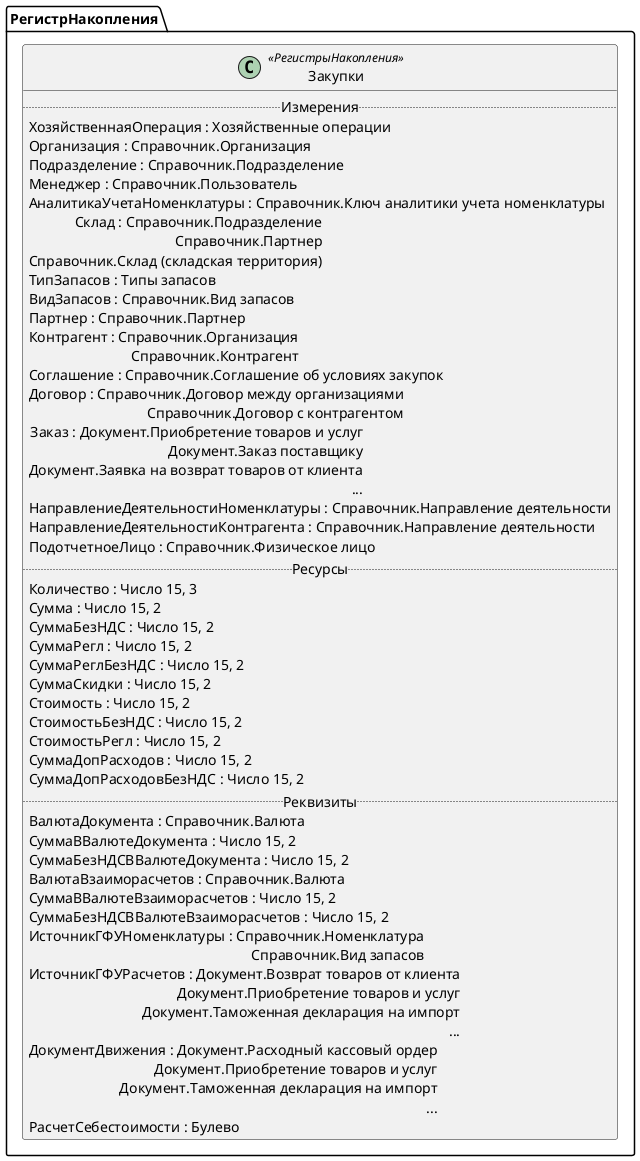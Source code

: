 ﻿@startuml Закупки
'!include templates.wsd
'..\include templates.wsd
class РегистрНакопления.Закупки as "Закупки" <<РегистрыНакопления>>
{
..Измерения..
ХозяйственнаяОперация : Хозяйственные операции
Организация : Справочник.Организация
Подразделение : Справочник.Подразделение
Менеджер : Справочник.Пользователь
АналитикаУчетаНоменклатуры : Справочник.Ключ аналитики учета номенклатуры
Склад : Справочник.Подразделение\rСправочник.Партнер\rСправочник.Склад (складская территория)
ТипЗапасов : Типы запасов
ВидЗапасов : Справочник.Вид запасов
Партнер : Справочник.Партнер
Контрагент : Справочник.Организация\rСправочник.Контрагент
Соглашение : Справочник.Соглашение об условиях закупок
Договор : Справочник.Договор между организациями\rСправочник.Договор с контрагентом
Заказ : Документ.Приобретение товаров и услуг\rДокумент.Заказ поставщику\rДокумент.Заявка на возврат товаров от клиента\r...
НаправлениеДеятельностиНоменклатуры : Справочник.Направление деятельности
НаправлениеДеятельностиКонтрагента : Справочник.Направление деятельности
ПодотчетноеЛицо : Справочник.Физическое лицо
..Ресурсы..
Количество : Число 15, 3
Сумма : Число 15, 2
СуммаБезНДС : Число 15, 2
СуммаРегл : Число 15, 2
СуммаРеглБезНДС : Число 15, 2
СуммаСкидки : Число 15, 2
Стоимость : Число 15, 2
СтоимостьБезНДС : Число 15, 2
СтоимостьРегл : Число 15, 2
СуммаДопРасходов : Число 15, 2
СуммаДопРасходовБезНДС : Число 15, 2
..Реквизиты..
ВалютаДокумента : Справочник.Валюта
СуммаВВалютеДокумента : Число 15, 2
СуммаБезНДСВВалютеДокумента : Число 15, 2
ВалютаВзаиморасчетов : Справочник.Валюта
СуммаВВалютеВзаиморасчетов : Число 15, 2
СуммаБезНДСВВалютеВзаиморасчетов : Число 15, 2
ИсточникГФУНоменклатуры : Справочник.Номенклатура\rСправочник.Вид запасов
ИсточникГФУРасчетов : Документ.Возврат товаров от клиента\rДокумент.Приобретение товаров и услуг\rДокумент.Таможенная декларация на импорт\r...
ДокументДвижения : Документ.Расходный кассовый ордер\rДокумент.Приобретение товаров и услуг\rДокумент.Таможенная декларация на импорт\r...
РасчетСебестоимости : Булево
}
@enduml
